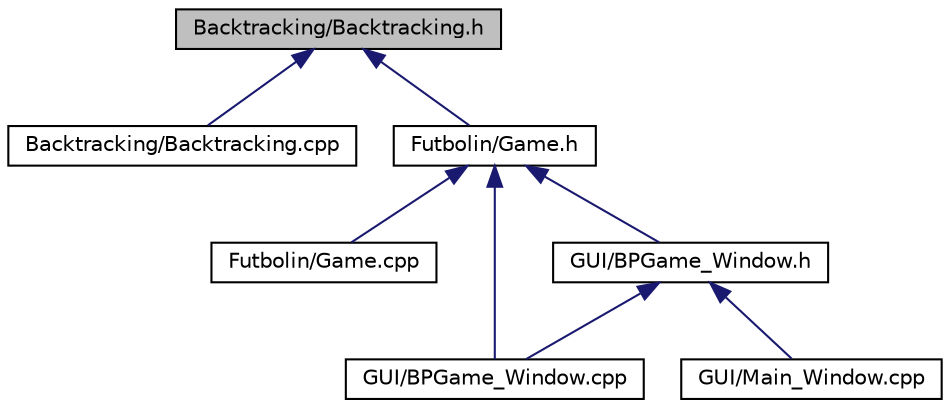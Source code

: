 digraph "Backtracking/Backtracking.h"
{
 // LATEX_PDF_SIZE
  edge [fontname="Helvetica",fontsize="10",labelfontname="Helvetica",labelfontsize="10"];
  node [fontname="Helvetica",fontsize="10",shape=record];
  Node1 [label="Backtracking/Backtracking.h",height=0.2,width=0.4,color="black", fillcolor="grey75", style="filled", fontcolor="black",tooltip=" "];
  Node1 -> Node2 [dir="back",color="midnightblue",fontsize="10",style="solid"];
  Node2 [label="Backtracking/Backtracking.cpp",height=0.2,width=0.4,color="black", fillcolor="white", style="filled",URL="$Backtracking_8cpp.html",tooltip=" "];
  Node1 -> Node3 [dir="back",color="midnightblue",fontsize="10",style="solid"];
  Node3 [label="Futbolin/Game.h",height=0.2,width=0.4,color="black", fillcolor="white", style="filled",URL="$Game_8h.html",tooltip=" "];
  Node3 -> Node4 [dir="back",color="midnightblue",fontsize="10",style="solid"];
  Node4 [label="Futbolin/Game.cpp",height=0.2,width=0.4,color="black", fillcolor="white", style="filled",URL="$Game_8cpp.html",tooltip=" "];
  Node3 -> Node5 [dir="back",color="midnightblue",fontsize="10",style="solid"];
  Node5 [label="GUI/BPGame_Window.h",height=0.2,width=0.4,color="black", fillcolor="white", style="filled",URL="$BPGame__Window_8h.html",tooltip=" "];
  Node5 -> Node6 [dir="back",color="midnightblue",fontsize="10",style="solid"];
  Node6 [label="GUI/BPGame_Window.cpp",height=0.2,width=0.4,color="black", fillcolor="white", style="filled",URL="$BPGame__Window_8cpp.html",tooltip=" "];
  Node5 -> Node7 [dir="back",color="midnightblue",fontsize="10",style="solid"];
  Node7 [label="GUI/Main_Window.cpp",height=0.2,width=0.4,color="black", fillcolor="white", style="filled",URL="$Main__Window_8cpp.html",tooltip=" "];
  Node3 -> Node6 [dir="back",color="midnightblue",fontsize="10",style="solid"];
}
